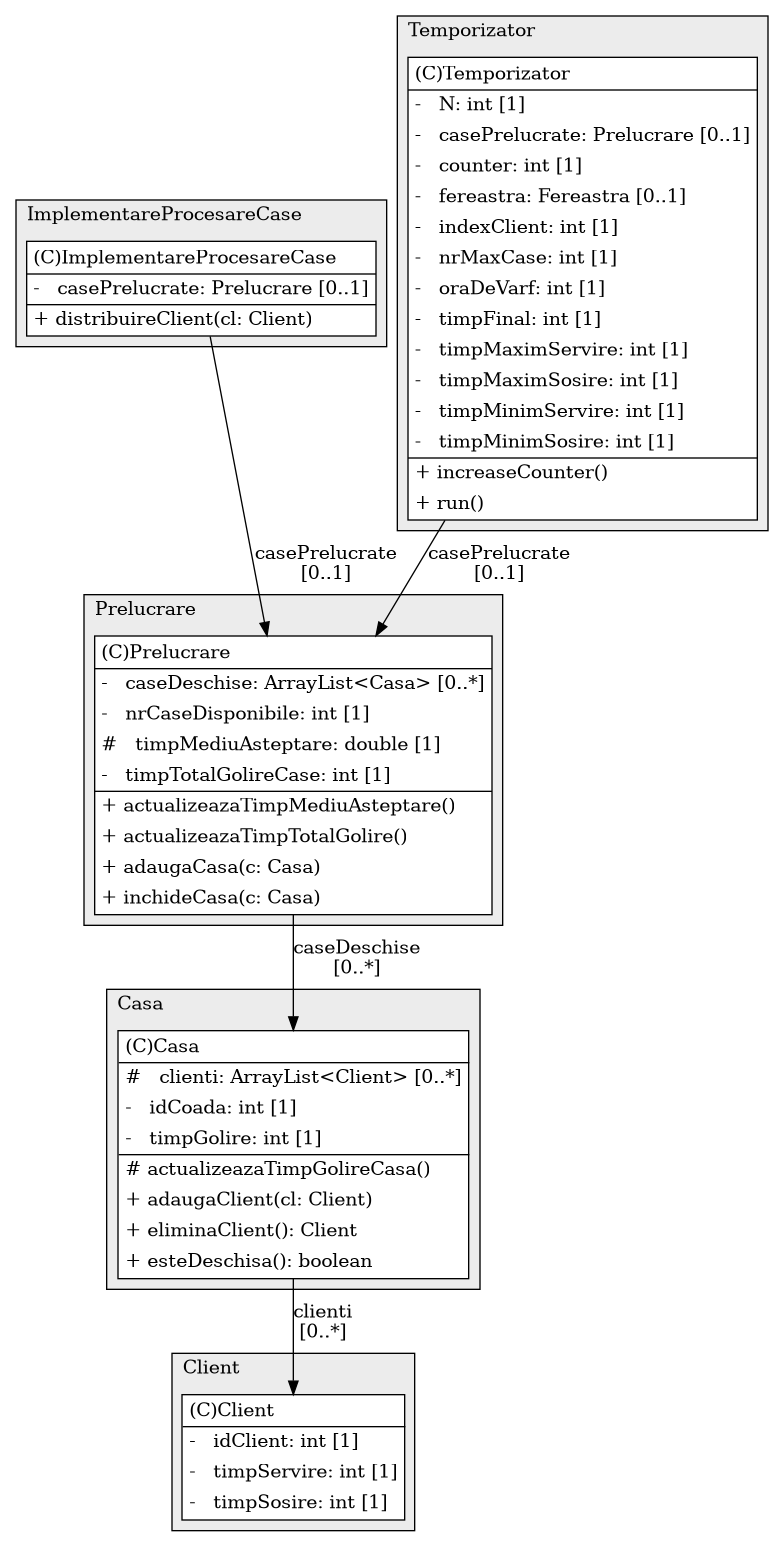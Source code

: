 @startuml

/' diagram meta data start
config=StructureConfiguration;
{
  "projectClassification": {
    "searchMode": "OpenProject", // OpenProject, AllProjects
    "includedProjects": "",
    "pathEndKeywords": "*.impl",
    "isClientPath": "",
    "isClientName": "",
    "isTestPath": "",
    "isTestName": "",
    "isMappingPath": "",
    "isMappingName": "",
    "isDataAccessPath": "",
    "isDataAccessName": "",
    "isDataStructurePath": "",
    "isDataStructureName": "",
    "isInterfaceStructuresPath": "",
    "isInterfaceStructuresName": "",
    "isEntryPointPath": "",
    "isEntryPointName": "",
    "treatFinalFieldsAsMandatory": false
  },
  "graphRestriction": {
    "classPackageExcludeFilter": "",
    "classPackageIncludeFilter": "",
    "classNameExcludeFilter": "",
    "classNameIncludeFilter": "",
    "methodNameExcludeFilter": "",
    "methodNameIncludeFilter": "",
    "removeByInheritance": "", // inheritance/annotation based filtering is done in a second step
    "removeByAnnotation": "",
    "removeByClassPackage": "", // cleanup the graph after inheritance/annotation based filtering is done
    "removeByClassName": "",
    "cutMappings": false,
    "cutEnum": true,
    "cutTests": true,
    "cutClient": true,
    "cutDataAccess": false,
    "cutInterfaceStructures": false,
    "cutDataStructures": false,
    "cutGetterAndSetter": true,
    "cutConstructors": true
  },
  "graphTraversal": {
    "forwardDepth": 6,
    "backwardDepth": 6,
    "classPackageExcludeFilter": "",
    "classPackageIncludeFilter": "",
    "classNameExcludeFilter": "",
    "classNameIncludeFilter": "",
    "methodNameExcludeFilter": "",
    "methodNameIncludeFilter": "",
    "hideMappings": false,
    "hideDataStructures": false,
    "hidePrivateMethods": true,
    "hideInterfaceCalls": true, // indirection: implementation -> interface (is hidden) -> implementation
    "onlyShowApplicationEntryPoints": false, // root node is included
    "useMethodCallsForStructureDiagram": "ForwardOnly" // ForwardOnly, BothDirections, No
  },
  "details": {
    "aggregation": "GroupByClass", // ByClass, GroupByClass, None
    "showClassGenericTypes": true,
    "showMethods": true,
    "showMethodParameterNames": true,
    "showMethodParameterTypes": true,
    "showMethodReturnType": true,
    "showPackageLevels": 2,
    "showDetailedClassStructure": true
  },
  "rootClass": "Casa",
  "extensionCallbackMethod": "" // qualified.class.name#methodName - signature: public static String method(String)
}
diagram meta data end '/



digraph g {
    rankdir="TB"
    splines=polyline
    

'nodes 
subgraph cluster_2008276921 { 
   	label=Prelucrare
	labeljust=l
	fillcolor="#ececec"
	style=filled
   
   Prelucrare2008276921[
	label=<<TABLE BORDER="1" CELLBORDER="0" CELLPADDING="4" CELLSPACING="0">
<TR><TD ALIGN="LEFT" >(C)Prelucrare</TD></TR>
<HR/>
<TR><TD ALIGN="LEFT" >-   caseDeschise: ArrayList&lt;Casa&gt; [0..*]</TD></TR>
<TR><TD ALIGN="LEFT" >-   nrCaseDisponibile: int [1]</TD></TR>
<TR><TD ALIGN="LEFT" >#   timpMediuAsteptare: double [1]</TD></TR>
<TR><TD ALIGN="LEFT" >-   timpTotalGolireCase: int [1]</TD></TR>
<HR/>
<TR><TD ALIGN="LEFT" >+ actualizeazaTimpMediuAsteptare()</TD></TR>
<TR><TD ALIGN="LEFT" >+ actualizeazaTimpTotalGolire()</TD></TR>
<TR><TD ALIGN="LEFT" >+ adaugaCasa(c: Casa)</TD></TR>
<TR><TD ALIGN="LEFT" >+ inchideCasa(c: Casa)</TD></TR>
</TABLE>>
	style=filled
	margin=0
	shape=plaintext
	fillcolor="#FFFFFF"
];
} 

subgraph cluster_2021122027 { 
   	label=Client
	labeljust=l
	fillcolor="#ececec"
	style=filled
   
   Client2021122027[
	label=<<TABLE BORDER="1" CELLBORDER="0" CELLPADDING="4" CELLSPACING="0">
<TR><TD ALIGN="LEFT" >(C)Client</TD></TR>
<HR/>
<TR><TD ALIGN="LEFT" >-   idClient: int [1]</TD></TR>
<TR><TD ALIGN="LEFT" >-   timpServire: int [1]</TD></TR>
<TR><TD ALIGN="LEFT" >-   timpSosire: int [1]</TD></TR>
</TABLE>>
	style=filled
	margin=0
	shape=plaintext
	fillcolor="#FFFFFF"
];
} 

subgraph cluster_2023557713 { 
   	label=ImplementareProcesareCase
	labeljust=l
	fillcolor="#ececec"
	style=filled
   
   ImplementareProcesareCase2023557713[
	label=<<TABLE BORDER="1" CELLBORDER="0" CELLPADDING="4" CELLSPACING="0">
<TR><TD ALIGN="LEFT" >(C)ImplementareProcesareCase</TD></TR>
<HR/>
<TR><TD ALIGN="LEFT" >-   casePrelucrate: Prelucrare [0..1]</TD></TR>
<HR/>
<TR><TD ALIGN="LEFT" >+ distribuireClient(cl: Client)</TD></TR>
</TABLE>>
	style=filled
	margin=0
	shape=plaintext
	fillcolor="#FFFFFF"
];
} 

subgraph cluster_2029339038 { 
   	label=Temporizator
	labeljust=l
	fillcolor="#ececec"
	style=filled
   
   Temporizator2029339038[
	label=<<TABLE BORDER="1" CELLBORDER="0" CELLPADDING="4" CELLSPACING="0">
<TR><TD ALIGN="LEFT" >(C)Temporizator</TD></TR>
<HR/>
<TR><TD ALIGN="LEFT" >-   N: int [1]</TD></TR>
<TR><TD ALIGN="LEFT" >-   casePrelucrate: Prelucrare [0..1]</TD></TR>
<TR><TD ALIGN="LEFT" >-   counter: int [1]</TD></TR>
<TR><TD ALIGN="LEFT" >-   fereastra: Fereastra [0..1]</TD></TR>
<TR><TD ALIGN="LEFT" >-   indexClient: int [1]</TD></TR>
<TR><TD ALIGN="LEFT" >-   nrMaxCase: int [1]</TD></TR>
<TR><TD ALIGN="LEFT" >-   oraDeVarf: int [1]</TD></TR>
<TR><TD ALIGN="LEFT" >-   timpFinal: int [1]</TD></TR>
<TR><TD ALIGN="LEFT" >-   timpMaximServire: int [1]</TD></TR>
<TR><TD ALIGN="LEFT" >-   timpMaximSosire: int [1]</TD></TR>
<TR><TD ALIGN="LEFT" >-   timpMinimServire: int [1]</TD></TR>
<TR><TD ALIGN="LEFT" >-   timpMinimSosire: int [1]</TD></TR>
<HR/>
<TR><TD ALIGN="LEFT" >+ increaseCounter()</TD></TR>
<TR><TD ALIGN="LEFT" >+ run()</TD></TR>
</TABLE>>
	style=filled
	margin=0
	shape=plaintext
	fillcolor="#FFFFFF"
];
} 

subgraph cluster_2092876 { 
   	label=Casa
	labeljust=l
	fillcolor="#ececec"
	style=filled
   
   Casa2092876[
	label=<<TABLE BORDER="1" CELLBORDER="0" CELLPADDING="4" CELLSPACING="0">
<TR><TD ALIGN="LEFT" >(C)Casa</TD></TR>
<HR/>
<TR><TD ALIGN="LEFT" >#   clienti: ArrayList&lt;Client&gt; [0..*]</TD></TR>
<TR><TD ALIGN="LEFT" >-   idCoada: int [1]</TD></TR>
<TR><TD ALIGN="LEFT" >-   timpGolire: int [1]</TD></TR>
<HR/>
<TR><TD ALIGN="LEFT" ># actualizeazaTimpGolireCasa()</TD></TR>
<TR><TD ALIGN="LEFT" >+ adaugaClient(cl: Client)</TD></TR>
<TR><TD ALIGN="LEFT" >+ eliminaClient(): Client</TD></TR>
<TR><TD ALIGN="LEFT" >+ esteDeschisa(): boolean</TD></TR>
</TABLE>>
	style=filled
	margin=0
	shape=plaintext
	fillcolor="#FFFFFF"
];
} 

'edges    
Casa2092876 -> Client2021122027[label="clienti
[0..*]"];
ImplementareProcesareCase2023557713 -> Prelucrare2008276921[label="casePrelucrate
[0..1]"];
Prelucrare2008276921 -> Casa2092876[label="caseDeschise
[0..*]"];
Temporizator2029339038 -> Prelucrare2008276921[label="casePrelucrate
[0..1]"];
    
}
@enduml